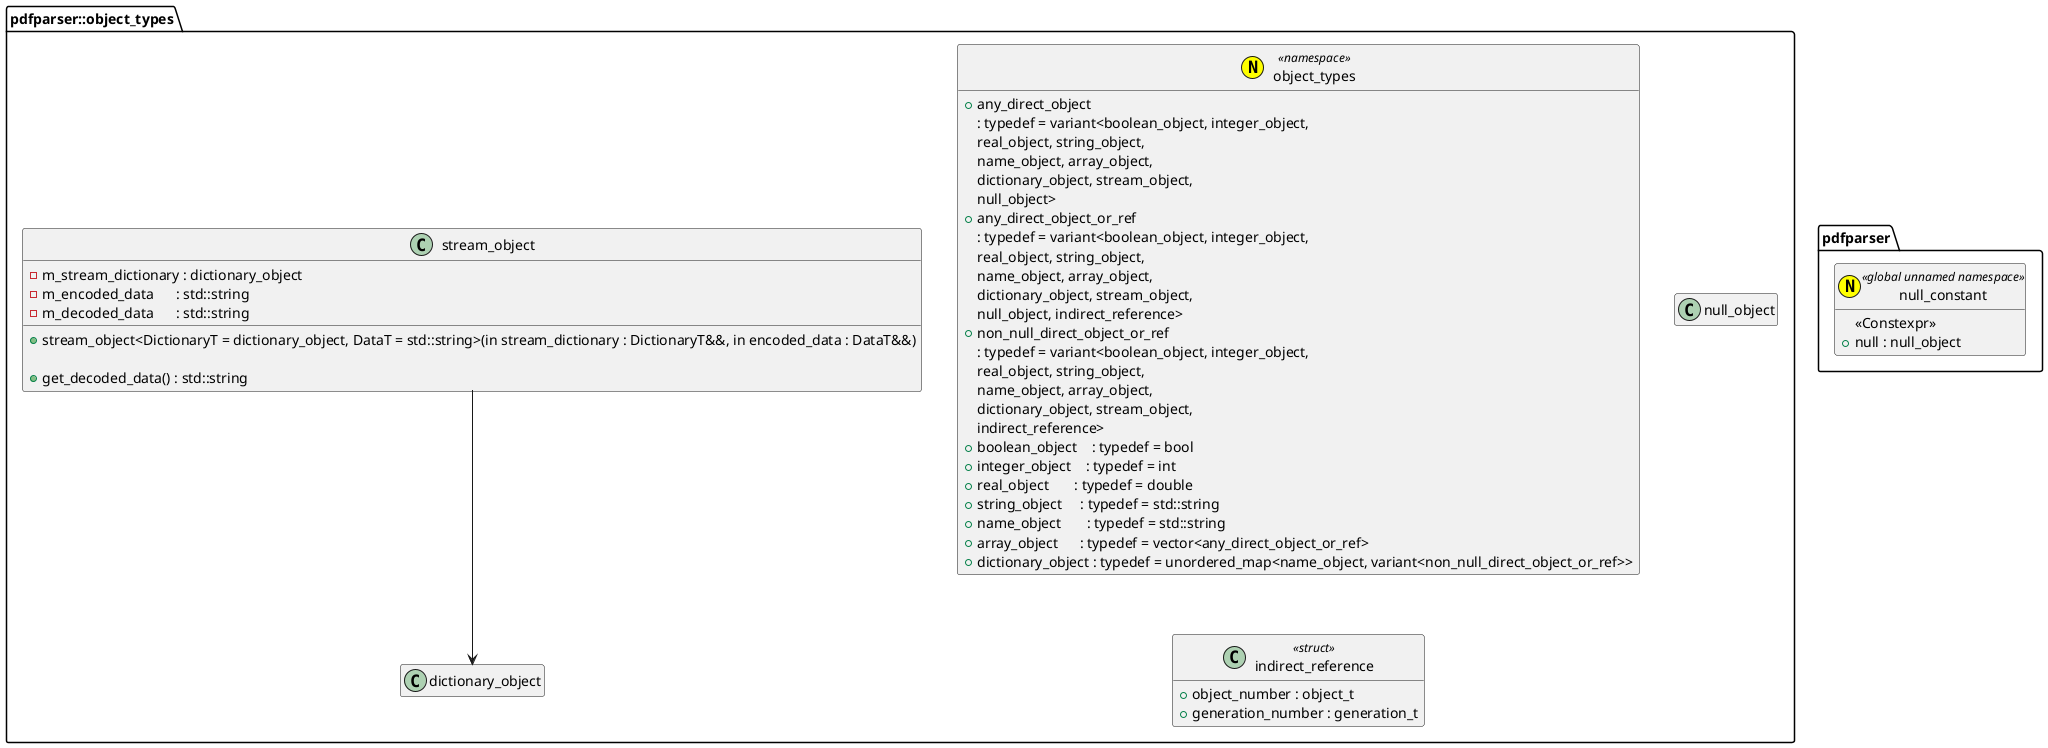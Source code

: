 @startuml object_types
hide empty members
namespace pdfparser {
annotation null_constant <<(N, yellow) global unnamed namespace>> {
	<<Constexpr>>
	+null : null_object
}
}
namespace pdfparser::object_types {
annotation object_types <<(N, yellow) namespace>> {
	+any_direct_object
	 : typedef = variant<boolean_object, integer_object,
	                     real_object, string_object,
	                     name_object, array_object,
	                     dictionary_object, stream_object,
	                     null_object>
	+any_direct_object_or_ref
	 : typedef = variant<boolean_object, integer_object,
	                     real_object, string_object,
	                     name_object, array_object,
	                     dictionary_object, stream_object,
	                     null_object, indirect_reference>
	+non_null_direct_object_or_ref
	 : typedef = variant<boolean_object, integer_object,
	                     real_object, string_object,
	                     name_object, array_object,
	                     dictionary_object, stream_object,
	                     indirect_reference>
	+boolean_object    : typedef = bool
	+integer_object    : typedef = int
	+real_object       : typedef = double
	+string_object     : typedef = std::string
	+name_object       : typedef = std::string
	+array_object      : typedef = vector<any_direct_object_or_ref>
	+dictionary_object : typedef = unordered_map<name_object, variant<non_null_direct_object_or_ref>>
}
class stream_object {
	-m_stream_dictionary : dictionary_object
	-m_encoded_data      : std::string
	-m_decoded_data      : std::string

	+stream_object<DictionaryT = dictionary_object, DataT = std::string>(in stream_dictionary : DictionaryT&&, in encoded_data : DataT&&)

	+get_decoded_data() : std::string
}
stream_object --> dictionary_object

class null_object {}

class indirect_reference<<struct>> {
	+object_number : object_t
	+generation_number : generation_t
}
}
@enduml
